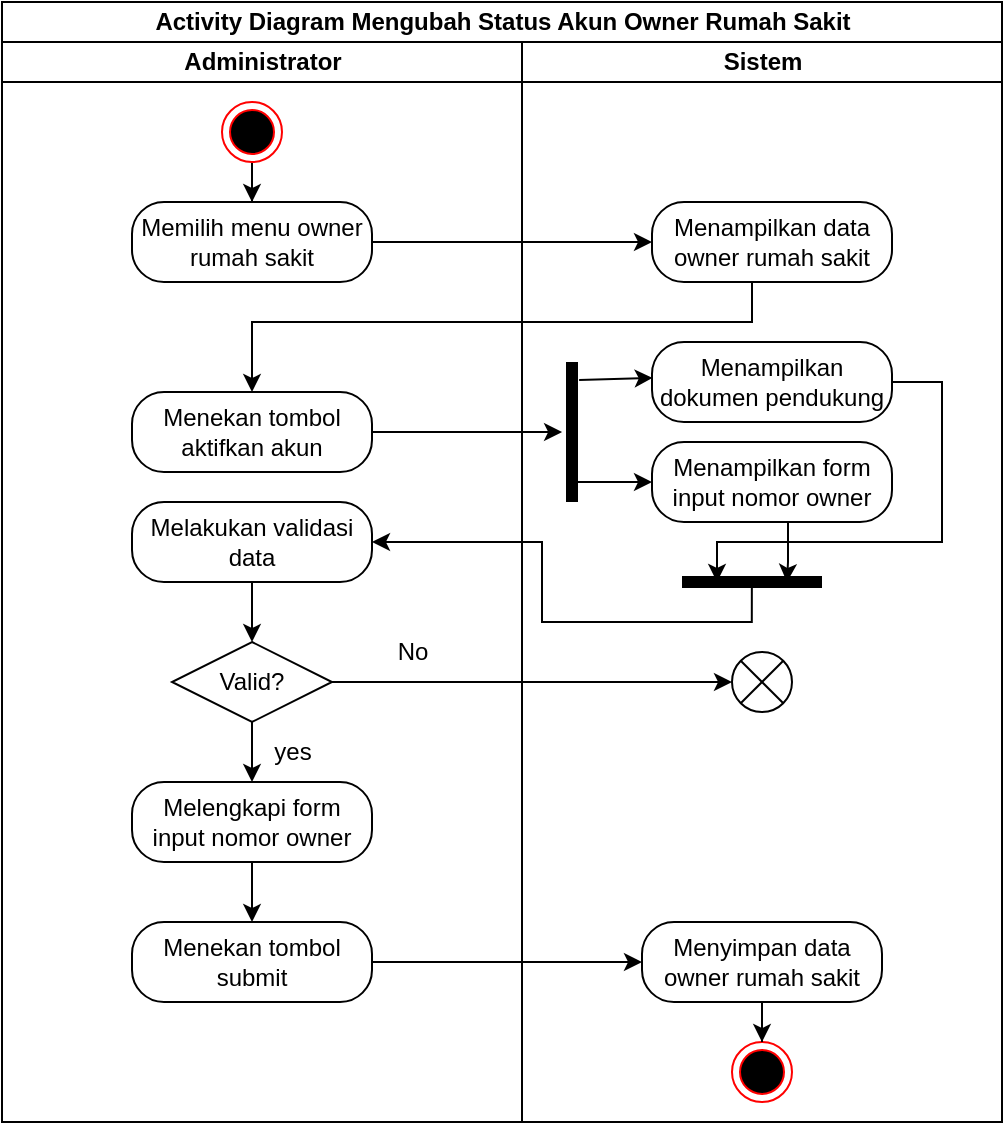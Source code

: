 <mxfile version="20.8.16" type="device"><diagram name="Page-1" id="ZHskkbuzTYZ6fs_54ve7"><mxGraphModel dx="1036" dy="-486" grid="1" gridSize="10" guides="1" tooltips="1" connect="1" arrows="1" fold="1" page="1" pageScale="1" pageWidth="850" pageHeight="1100" math="0" shadow="0"><root><mxCell id="0"/><mxCell id="1" parent="0"/><mxCell id="sd6jjAHwOqRXWQliZ-z0-1" value="Activity Diagram Mengubah Status Akun Owner Rumah Sakit" style="swimlane;childLayout=stackLayout;resizeParent=1;resizeParentMax=0;startSize=20;html=1;" vertex="1" parent="1"><mxGeometry x="240.0" y="1870" width="500.0" height="560" as="geometry"/></mxCell><mxCell id="sd6jjAHwOqRXWQliZ-z0-2" value="Administrator" style="swimlane;startSize=20;html=1;" vertex="1" parent="sd6jjAHwOqRXWQliZ-z0-1"><mxGeometry y="20" width="260.0" height="540" as="geometry"/></mxCell><mxCell id="sd6jjAHwOqRXWQliZ-z0-3" value="" style="edgeStyle=orthogonalEdgeStyle;rounded=0;orthogonalLoop=1;jettySize=auto;html=1;" edge="1" parent="sd6jjAHwOqRXWQliZ-z0-2" source="sd6jjAHwOqRXWQliZ-z0-4" target="sd6jjAHwOqRXWQliZ-z0-5"><mxGeometry relative="1" as="geometry"/></mxCell><mxCell id="sd6jjAHwOqRXWQliZ-z0-4" value="" style="ellipse;html=1;shape=endState;fillColor=#000000;strokeColor=#ff0000;" vertex="1" parent="sd6jjAHwOqRXWQliZ-z0-2"><mxGeometry x="110.0" y="30" width="30" height="30" as="geometry"/></mxCell><mxCell id="sd6jjAHwOqRXWQliZ-z0-5" value="Memilih menu owner rumah sakit" style="rounded=1;whiteSpace=wrap;html=1;arcSize=40;fontColor=#000000;fillColor=default;strokeColor=default;" vertex="1" parent="sd6jjAHwOqRXWQliZ-z0-2"><mxGeometry x="65.0" y="80" width="120" height="40" as="geometry"/></mxCell><mxCell id="sd6jjAHwOqRXWQliZ-z0-6" value="Menekan tombol aktifkan akun" style="rounded=1;whiteSpace=wrap;html=1;arcSize=40;fontColor=#000000;fillColor=default;strokeColor=default;" vertex="1" parent="sd6jjAHwOqRXWQliZ-z0-2"><mxGeometry x="65.0" y="175" width="120" height="40" as="geometry"/></mxCell><mxCell id="sd6jjAHwOqRXWQliZ-z0-7" value="Valid?" style="rhombus;whiteSpace=wrap;html=1;fillColor=default;strokeColor=default;" vertex="1" parent="sd6jjAHwOqRXWQliZ-z0-2"><mxGeometry x="85.0" y="300" width="80" height="40" as="geometry"/></mxCell><mxCell id="sd6jjAHwOqRXWQliZ-z0-8" value="yes" style="text;html=1;align=center;verticalAlign=middle;resizable=0;points=[];autosize=1;strokeColor=none;fillColor=none;" vertex="1" parent="sd6jjAHwOqRXWQliZ-z0-2"><mxGeometry x="125.0" y="340" width="40" height="30" as="geometry"/></mxCell><mxCell id="sd6jjAHwOqRXWQliZ-z0-9" value="No" style="text;html=1;align=center;verticalAlign=middle;resizable=0;points=[];autosize=1;strokeColor=none;fillColor=none;" vertex="1" parent="sd6jjAHwOqRXWQliZ-z0-2"><mxGeometry x="185.0" y="290" width="40" height="30" as="geometry"/></mxCell><mxCell id="sd6jjAHwOqRXWQliZ-z0-10" style="edgeStyle=orthogonalEdgeStyle;rounded=0;orthogonalLoop=1;jettySize=auto;html=1;entryX=0.5;entryY=0;entryDx=0;entryDy=0;strokeColor=default;" edge="1" parent="sd6jjAHwOqRXWQliZ-z0-2" source="sd6jjAHwOqRXWQliZ-z0-11" target="sd6jjAHwOqRXWQliZ-z0-12"><mxGeometry relative="1" as="geometry"/></mxCell><mxCell id="sd6jjAHwOqRXWQliZ-z0-11" value="Melengkapi form input nomor owner" style="rounded=1;whiteSpace=wrap;html=1;arcSize=40;fontColor=#000000;fillColor=default;strokeColor=default;" vertex="1" parent="sd6jjAHwOqRXWQliZ-z0-2"><mxGeometry x="65.0" y="370" width="120" height="40" as="geometry"/></mxCell><mxCell id="sd6jjAHwOqRXWQliZ-z0-12" value="Menekan tombol submit" style="rounded=1;whiteSpace=wrap;html=1;arcSize=40;fontColor=#000000;fillColor=default;strokeColor=default;" vertex="1" parent="sd6jjAHwOqRXWQliZ-z0-2"><mxGeometry x="65.0" y="440" width="120" height="40" as="geometry"/></mxCell><mxCell id="sd6jjAHwOqRXWQliZ-z0-13" style="edgeStyle=orthogonalEdgeStyle;rounded=0;orthogonalLoop=1;jettySize=auto;html=1;entryX=0.5;entryY=0;entryDx=0;entryDy=0;strokeColor=default;" edge="1" parent="sd6jjAHwOqRXWQliZ-z0-2" source="sd6jjAHwOqRXWQliZ-z0-14" target="sd6jjAHwOqRXWQliZ-z0-7"><mxGeometry relative="1" as="geometry"/></mxCell><mxCell id="sd6jjAHwOqRXWQliZ-z0-14" value="Melakukan validasi data" style="rounded=1;whiteSpace=wrap;html=1;arcSize=40;fontColor=#000000;fillColor=default;strokeColor=default;" vertex="1" parent="sd6jjAHwOqRXWQliZ-z0-2"><mxGeometry x="65.0" y="230" width="120" height="40" as="geometry"/></mxCell><mxCell id="sd6jjAHwOqRXWQliZ-z0-15" value="" style="endArrow=classic;html=1;rounded=0;strokeColor=default;exitX=0.5;exitY=1;exitDx=0;exitDy=0;entryX=0.5;entryY=0;entryDx=0;entryDy=0;" edge="1" parent="sd6jjAHwOqRXWQliZ-z0-2" source="sd6jjAHwOqRXWQliZ-z0-7" target="sd6jjAHwOqRXWQliZ-z0-11"><mxGeometry width="50" height="50" relative="1" as="geometry"><mxPoint x="240.0" y="350" as="sourcePoint"/><mxPoint x="125.0" y="360" as="targetPoint"/></mxGeometry></mxCell><mxCell id="sd6jjAHwOqRXWQliZ-z0-16" style="edgeStyle=orthogonalEdgeStyle;rounded=0;orthogonalLoop=1;jettySize=auto;html=1;strokeColor=default;entryX=0;entryY=0.5;entryDx=0;entryDy=0;" edge="1" parent="sd6jjAHwOqRXWQliZ-z0-1" source="sd6jjAHwOqRXWQliZ-z0-5" target="sd6jjAHwOqRXWQliZ-z0-20"><mxGeometry relative="1" as="geometry"><mxPoint x="280.0" y="120.0" as="targetPoint"/></mxGeometry></mxCell><mxCell id="sd6jjAHwOqRXWQliZ-z0-17" style="edgeStyle=orthogonalEdgeStyle;rounded=0;orthogonalLoop=1;jettySize=auto;html=1;entryX=0.5;entryY=0;entryDx=0;entryDy=0;strokeColor=default;" edge="1" parent="sd6jjAHwOqRXWQliZ-z0-1" source="sd6jjAHwOqRXWQliZ-z0-20" target="sd6jjAHwOqRXWQliZ-z0-6"><mxGeometry relative="1" as="geometry"><Array as="points"><mxPoint x="375" y="160"/><mxPoint x="125" y="160"/></Array></mxGeometry></mxCell><mxCell id="sd6jjAHwOqRXWQliZ-z0-18" style="edgeStyle=orthogonalEdgeStyle;rounded=0;orthogonalLoop=1;jettySize=auto;html=1;entryX=0.5;entryY=0.748;entryDx=0;entryDy=0;entryPerimeter=0;strokeColor=default;" edge="1" parent="sd6jjAHwOqRXWQliZ-z0-1" source="sd6jjAHwOqRXWQliZ-z0-6" target="sd6jjAHwOqRXWQliZ-z0-21"><mxGeometry relative="1" as="geometry"/></mxCell><mxCell id="sd6jjAHwOqRXWQliZ-z0-19" value="Sistem" style="swimlane;startSize=20;html=1;" vertex="1" parent="sd6jjAHwOqRXWQliZ-z0-1"><mxGeometry x="260.0" y="20" width="240" height="540" as="geometry"/></mxCell><mxCell id="sd6jjAHwOqRXWQliZ-z0-20" value="Menampilkan data owner rumah sakit" style="rounded=1;whiteSpace=wrap;html=1;arcSize=40;fontColor=#000000;fillColor=default;strokeColor=default;" vertex="1" parent="sd6jjAHwOqRXWQliZ-z0-19"><mxGeometry x="65.0" y="80" width="120" height="40" as="geometry"/></mxCell><mxCell id="sd6jjAHwOqRXWQliZ-z0-21" value="" style="shape=line;html=1;strokeWidth=6;strokeColor=default;fillColor=default;rotation=90;" vertex="1" parent="sd6jjAHwOqRXWQliZ-z0-19"><mxGeometry x="-10" y="185" width="70" height="20" as="geometry"/></mxCell><mxCell id="sd6jjAHwOqRXWQliZ-z0-22" value="" style="endArrow=classic;html=1;rounded=0;strokeColor=default;entryX=0.003;entryY=0.449;entryDx=0;entryDy=0;exitX=0.129;exitY=0.322;exitDx=0;exitDy=0;exitPerimeter=0;entryPerimeter=0;" edge="1" parent="sd6jjAHwOqRXWQliZ-z0-19" source="sd6jjAHwOqRXWQliZ-z0-21" target="sd6jjAHwOqRXWQliZ-z0-25"><mxGeometry width="50" height="50" relative="1" as="geometry"><mxPoint x="-4.547e-13" y="270" as="sourcePoint"/><mxPoint x="65.0" y="165" as="targetPoint"/></mxGeometry></mxCell><mxCell id="sd6jjAHwOqRXWQliZ-z0-23" value="" style="endArrow=classic;html=1;rounded=0;strokeColor=default;entryX=0;entryY=0.5;entryDx=0;entryDy=0;exitX=0.857;exitY=0.5;exitDx=0;exitDy=0;exitPerimeter=0;" edge="1" parent="sd6jjAHwOqRXWQliZ-z0-19" source="sd6jjAHwOqRXWQliZ-z0-21"><mxGeometry width="50" height="50" relative="1" as="geometry"><mxPoint x="-4.547e-13" y="140" as="sourcePoint"/><mxPoint x="65.0" y="220" as="targetPoint"/></mxGeometry></mxCell><mxCell id="sd6jjAHwOqRXWQliZ-z0-24" style="edgeStyle=orthogonalEdgeStyle;rounded=0;orthogonalLoop=1;jettySize=auto;html=1;entryX=0.75;entryY=0.5;entryDx=0;entryDy=0;entryPerimeter=0;strokeColor=default;" edge="1" parent="sd6jjAHwOqRXWQliZ-z0-19" source="sd6jjAHwOqRXWQliZ-z0-25" target="sd6jjAHwOqRXWQliZ-z0-31"><mxGeometry relative="1" as="geometry"><Array as="points"><mxPoint x="210" y="170"/><mxPoint x="210" y="250"/><mxPoint x="98" y="250"/></Array></mxGeometry></mxCell><mxCell id="sd6jjAHwOqRXWQliZ-z0-25" value="Menampilkan dokumen pendukung" style="rounded=1;whiteSpace=wrap;html=1;arcSize=40;fontColor=#000000;fillColor=default;strokeColor=default;" vertex="1" parent="sd6jjAHwOqRXWQliZ-z0-19"><mxGeometry x="65" y="150" width="120" height="40" as="geometry"/></mxCell><mxCell id="sd6jjAHwOqRXWQliZ-z0-26" style="edgeStyle=orthogonalEdgeStyle;rounded=0;orthogonalLoop=1;jettySize=auto;html=1;entryX=0.25;entryY=0.5;entryDx=0;entryDy=0;entryPerimeter=0;strokeColor=default;" edge="1" parent="sd6jjAHwOqRXWQliZ-z0-19" source="sd6jjAHwOqRXWQliZ-z0-27" target="sd6jjAHwOqRXWQliZ-z0-31"><mxGeometry relative="1" as="geometry"><Array as="points"><mxPoint x="133" y="260"/><mxPoint x="133" y="260"/></Array></mxGeometry></mxCell><mxCell id="sd6jjAHwOqRXWQliZ-z0-27" value="Menampilkan form input nomor owner" style="rounded=1;whiteSpace=wrap;html=1;arcSize=40;fontColor=#000000;fillColor=default;strokeColor=default;" vertex="1" parent="sd6jjAHwOqRXWQliZ-z0-19"><mxGeometry x="65" y="200" width="120" height="40" as="geometry"/></mxCell><mxCell id="sd6jjAHwOqRXWQliZ-z0-28" value="" style="ellipse;html=1;shape=endState;fillColor=#000000;strokeColor=#ff0000;" vertex="1" parent="sd6jjAHwOqRXWQliZ-z0-19"><mxGeometry x="105" y="500" width="30" height="30" as="geometry"/></mxCell><mxCell id="sd6jjAHwOqRXWQliZ-z0-29" style="edgeStyle=orthogonalEdgeStyle;rounded=0;orthogonalLoop=1;jettySize=auto;html=1;strokeColor=default;" edge="1" parent="sd6jjAHwOqRXWQliZ-z0-19" source="sd6jjAHwOqRXWQliZ-z0-30" target="sd6jjAHwOqRXWQliZ-z0-28"><mxGeometry relative="1" as="geometry"/></mxCell><mxCell id="sd6jjAHwOqRXWQliZ-z0-30" value="Menyimpan data owner rumah sakit" style="rounded=1;whiteSpace=wrap;html=1;arcSize=40;fontColor=#000000;fillColor=default;strokeColor=default;" vertex="1" parent="sd6jjAHwOqRXWQliZ-z0-19"><mxGeometry x="60" y="440" width="120" height="40" as="geometry"/></mxCell><mxCell id="sd6jjAHwOqRXWQliZ-z0-31" value="" style="shape=line;html=1;strokeWidth=6;strokeColor=default;fillColor=default;rotation=-180;" vertex="1" parent="sd6jjAHwOqRXWQliZ-z0-19"><mxGeometry x="80" y="260" width="70" height="20" as="geometry"/></mxCell><mxCell id="sd6jjAHwOqRXWQliZ-z0-32" value="" style="shape=sumEllipse;perimeter=ellipsePerimeter;whiteSpace=wrap;html=1;backgroundOutline=1;strokeColor=default;fillColor=default;" vertex="1" parent="sd6jjAHwOqRXWQliZ-z0-19"><mxGeometry x="105" y="305" width="30" height="30" as="geometry"/></mxCell><mxCell id="sd6jjAHwOqRXWQliZ-z0-33" style="edgeStyle=orthogonalEdgeStyle;rounded=0;orthogonalLoop=1;jettySize=auto;html=1;entryX=0;entryY=0.5;entryDx=0;entryDy=0;strokeColor=default;" edge="1" parent="sd6jjAHwOqRXWQliZ-z0-1" source="sd6jjAHwOqRXWQliZ-z0-12" target="sd6jjAHwOqRXWQliZ-z0-30"><mxGeometry relative="1" as="geometry"/></mxCell><mxCell id="sd6jjAHwOqRXWQliZ-z0-34" style="edgeStyle=orthogonalEdgeStyle;rounded=0;orthogonalLoop=1;jettySize=auto;html=1;entryX=1;entryY=0.5;entryDx=0;entryDy=0;strokeColor=default;exitX=0.501;exitY=0.491;exitDx=0;exitDy=0;exitPerimeter=0;" edge="1" parent="sd6jjAHwOqRXWQliZ-z0-1" source="sd6jjAHwOqRXWQliZ-z0-31" target="sd6jjAHwOqRXWQliZ-z0-14"><mxGeometry relative="1" as="geometry"><Array as="points"><mxPoint x="375" y="310"/><mxPoint x="270" y="310"/><mxPoint x="270" y="270"/></Array></mxGeometry></mxCell><mxCell id="sd6jjAHwOqRXWQliZ-z0-35" style="edgeStyle=orthogonalEdgeStyle;rounded=0;orthogonalLoop=1;jettySize=auto;html=1;strokeColor=default;" edge="1" parent="sd6jjAHwOqRXWQliZ-z0-1" source="sd6jjAHwOqRXWQliZ-z0-7" target="sd6jjAHwOqRXWQliZ-z0-32"><mxGeometry relative="1" as="geometry"><mxPoint x="350.0" y="340" as="targetPoint"/></mxGeometry></mxCell></root></mxGraphModel></diagram></mxfile>